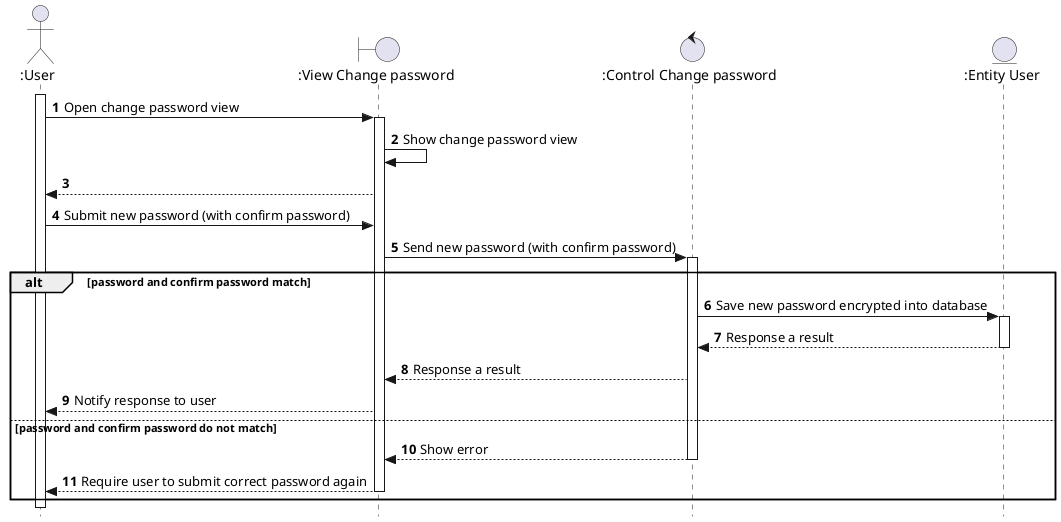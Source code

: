 @startuml

autonumber
actor ":User" as User
boundary ":View Change password" as ClientApp
control ":Control Change password" as Control
entity ":Entity User" as Entity

activate User
User -> ClientApp: Open change password view
activate ClientApp
ClientApp -> ClientApp: Show change password view
ClientApp --> User
User -> ClientApp: Submit new password (with confirm password)
ClientApp -> Control: Send new password (with confirm password)
activate Control
alt password and confirm password match
  Control -> Entity: Save new password encrypted into database
  activate Entity
  Entity --> Control: Response a result
  deactivate Entity
  Control --> ClientApp: Response a result
  ClientApp --> User: Notify response to user
else password and confirm password do not match 

  Control --> ClientApp: Show error
  deactivate Control

  ClientApp --> User: Require user to submit correct password again
  deactivate ClientApp
end

skinparam style strictuml
@enduml

